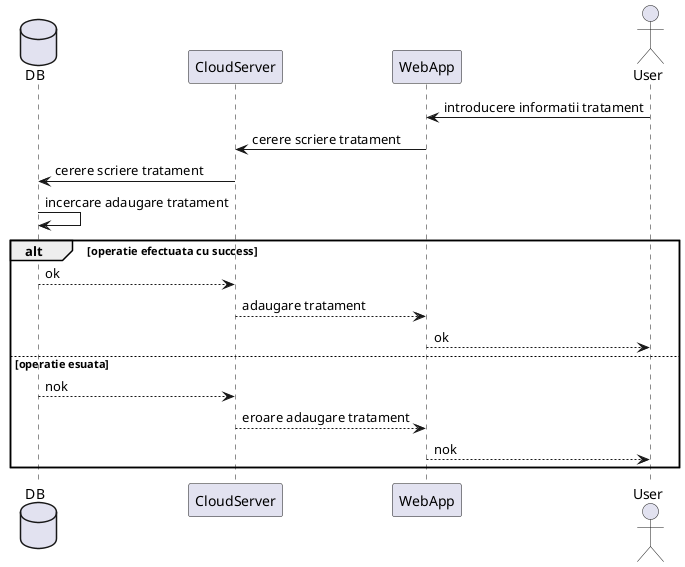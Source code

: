 @startuml informatii_tratament

database DB
participant CloudServer
participant WebApp
actor User

User -> WebApp: introducere informatii tratament
WebApp -> CloudServer: cerere scriere tratament
CloudServer -> DB: cerere scriere tratament
DB -> DB: incercare adaugare tratament

alt operatie efectuata cu success
    DB --> CloudServer: ok
    CloudServer --> WebApp: adaugare tratament
    WebApp --> User: ok
else operatie esuata
    DB --> CloudServer: nok
    CloudServer --> WebApp: eroare adaugare tratament
    WebApp --> User: nok
end

@enduml